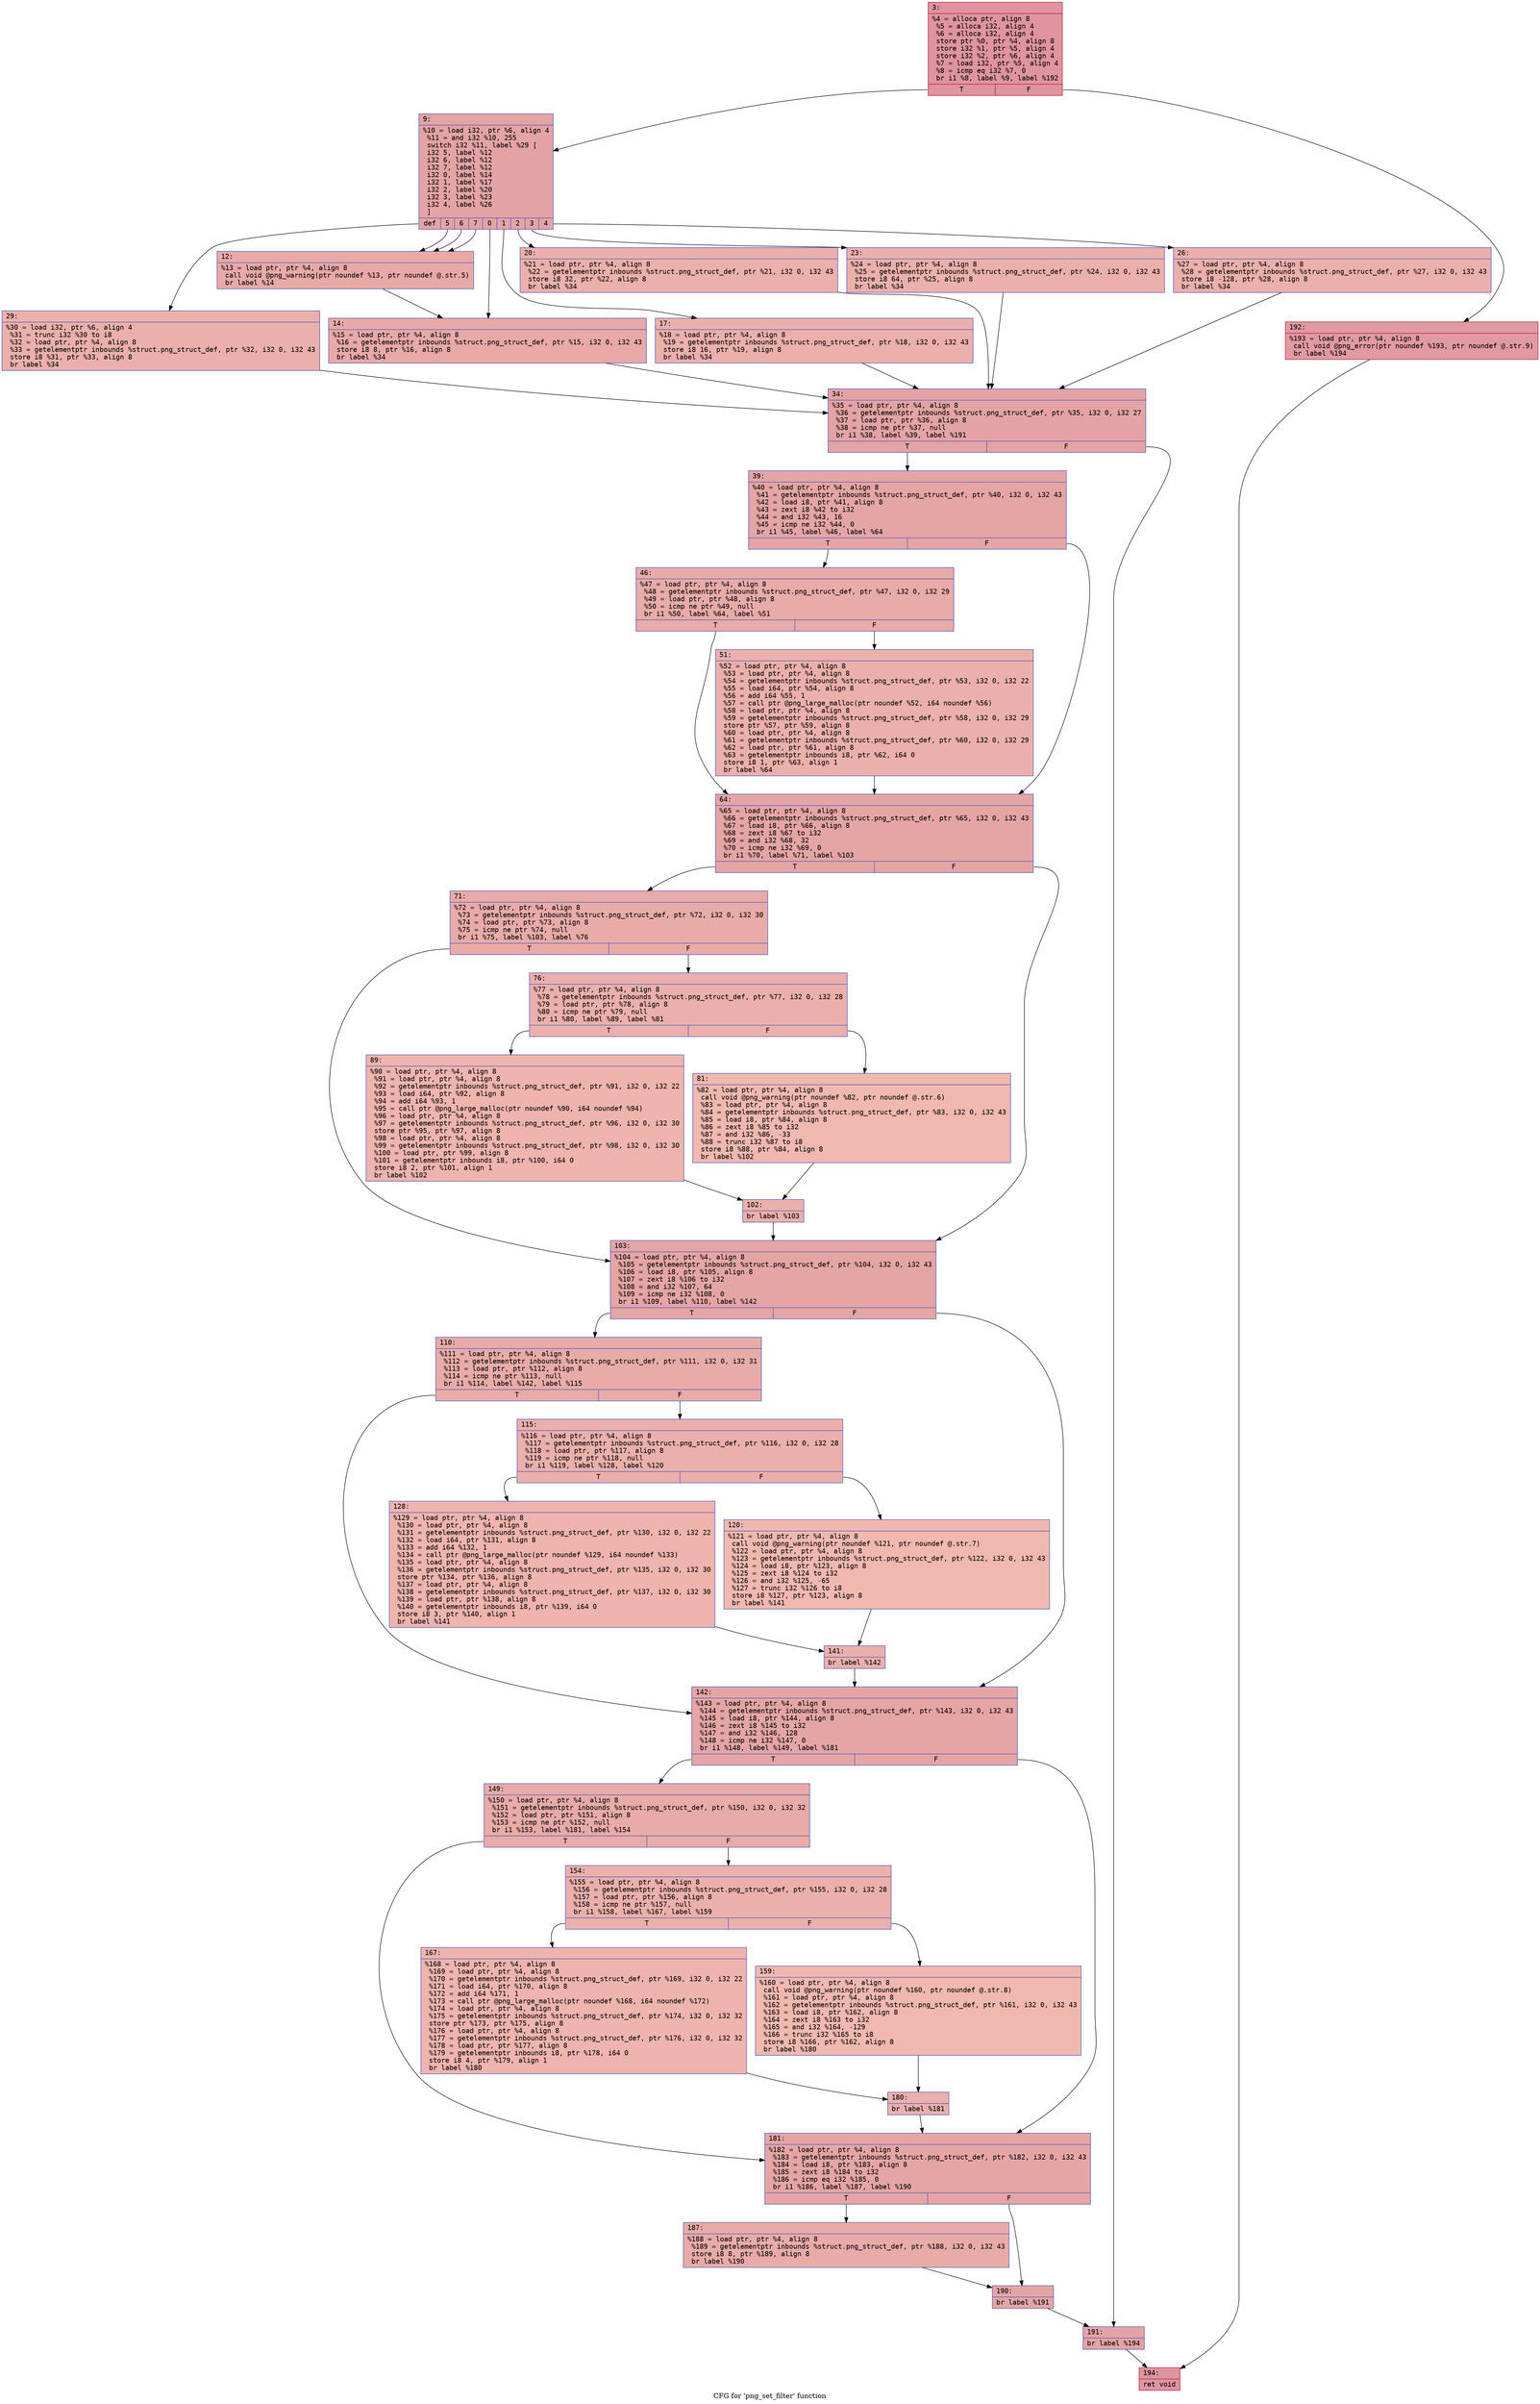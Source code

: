 digraph "CFG for 'png_set_filter' function" {
	label="CFG for 'png_set_filter' function";

	Node0x6000021dd590 [shape=record,color="#b70d28ff", style=filled, fillcolor="#b70d2870" fontname="Courier",label="{3:\l|  %4 = alloca ptr, align 8\l  %5 = alloca i32, align 4\l  %6 = alloca i32, align 4\l  store ptr %0, ptr %4, align 8\l  store i32 %1, ptr %5, align 4\l  store i32 %2, ptr %6, align 4\l  %7 = load i32, ptr %5, align 4\l  %8 = icmp eq i32 %7, 0\l  br i1 %8, label %9, label %192\l|{<s0>T|<s1>F}}"];
	Node0x6000021dd590:s0 -> Node0x6000021dd5e0[tooltip="3 -> 9\nProbability 37.50%" ];
	Node0x6000021dd590:s1 -> Node0x6000021de080[tooltip="3 -> 192\nProbability 62.50%" ];
	Node0x6000021dd5e0 [shape=record,color="#3d50c3ff", style=filled, fillcolor="#c32e3170" fontname="Courier",label="{9:\l|  %10 = load i32, ptr %6, align 4\l  %11 = and i32 %10, 255\l  switch i32 %11, label %29 [\l    i32 5, label %12\l    i32 6, label %12\l    i32 7, label %12\l    i32 0, label %14\l    i32 1, label %17\l    i32 2, label %20\l    i32 3, label %23\l    i32 4, label %26\l  ]\l|{<s0>def|<s1>5|<s2>6|<s3>7|<s4>0|<s5>1|<s6>2|<s7>3|<s8>4}}"];
	Node0x6000021dd5e0:s0 -> Node0x6000021dd810[tooltip="9 -> 29\nProbability 11.11%" ];
	Node0x6000021dd5e0:s1 -> Node0x6000021dd630[tooltip="9 -> 12\nProbability 33.33%" ];
	Node0x6000021dd5e0:s2 -> Node0x6000021dd630[tooltip="9 -> 12\nProbability 33.33%" ];
	Node0x6000021dd5e0:s3 -> Node0x6000021dd630[tooltip="9 -> 12\nProbability 33.33%" ];
	Node0x6000021dd5e0:s4 -> Node0x6000021dd680[tooltip="9 -> 14\nProbability 11.11%" ];
	Node0x6000021dd5e0:s5 -> Node0x6000021dd6d0[tooltip="9 -> 17\nProbability 11.11%" ];
	Node0x6000021dd5e0:s6 -> Node0x6000021dd720[tooltip="9 -> 20\nProbability 11.11%" ];
	Node0x6000021dd5e0:s7 -> Node0x6000021dd770[tooltip="9 -> 23\nProbability 11.11%" ];
	Node0x6000021dd5e0:s8 -> Node0x6000021dd7c0[tooltip="9 -> 26\nProbability 11.11%" ];
	Node0x6000021dd630 [shape=record,color="#3d50c3ff", style=filled, fillcolor="#ca3b3770" fontname="Courier",label="{12:\l|  %13 = load ptr, ptr %4, align 8\l  call void @png_warning(ptr noundef %13, ptr noundef @.str.5)\l  br label %14\l}"];
	Node0x6000021dd630 -> Node0x6000021dd680[tooltip="12 -> 14\nProbability 100.00%" ];
	Node0x6000021dd680 [shape=record,color="#3d50c3ff", style=filled, fillcolor="#ca3b3770" fontname="Courier",label="{14:\l|  %15 = load ptr, ptr %4, align 8\l  %16 = getelementptr inbounds %struct.png_struct_def, ptr %15, i32 0, i32 43\l  store i8 8, ptr %16, align 8\l  br label %34\l}"];
	Node0x6000021dd680 -> Node0x6000021dd860[tooltip="14 -> 34\nProbability 100.00%" ];
	Node0x6000021dd6d0 [shape=record,color="#3d50c3ff", style=filled, fillcolor="#d24b4070" fontname="Courier",label="{17:\l|  %18 = load ptr, ptr %4, align 8\l  %19 = getelementptr inbounds %struct.png_struct_def, ptr %18, i32 0, i32 43\l  store i8 16, ptr %19, align 8\l  br label %34\l}"];
	Node0x6000021dd6d0 -> Node0x6000021dd860[tooltip="17 -> 34\nProbability 100.00%" ];
	Node0x6000021dd720 [shape=record,color="#3d50c3ff", style=filled, fillcolor="#d24b4070" fontname="Courier",label="{20:\l|  %21 = load ptr, ptr %4, align 8\l  %22 = getelementptr inbounds %struct.png_struct_def, ptr %21, i32 0, i32 43\l  store i8 32, ptr %22, align 8\l  br label %34\l}"];
	Node0x6000021dd720 -> Node0x6000021dd860[tooltip="20 -> 34\nProbability 100.00%" ];
	Node0x6000021dd770 [shape=record,color="#3d50c3ff", style=filled, fillcolor="#d24b4070" fontname="Courier",label="{23:\l|  %24 = load ptr, ptr %4, align 8\l  %25 = getelementptr inbounds %struct.png_struct_def, ptr %24, i32 0, i32 43\l  store i8 64, ptr %25, align 8\l  br label %34\l}"];
	Node0x6000021dd770 -> Node0x6000021dd860[tooltip="23 -> 34\nProbability 100.00%" ];
	Node0x6000021dd7c0 [shape=record,color="#3d50c3ff", style=filled, fillcolor="#d24b4070" fontname="Courier",label="{26:\l|  %27 = load ptr, ptr %4, align 8\l  %28 = getelementptr inbounds %struct.png_struct_def, ptr %27, i32 0, i32 43\l  store i8 -128, ptr %28, align 8\l  br label %34\l}"];
	Node0x6000021dd7c0 -> Node0x6000021dd860[tooltip="26 -> 34\nProbability 100.00%" ];
	Node0x6000021dd810 [shape=record,color="#3d50c3ff", style=filled, fillcolor="#d24b4070" fontname="Courier",label="{29:\l|  %30 = load i32, ptr %6, align 4\l  %31 = trunc i32 %30 to i8\l  %32 = load ptr, ptr %4, align 8\l  %33 = getelementptr inbounds %struct.png_struct_def, ptr %32, i32 0, i32 43\l  store i8 %31, ptr %33, align 8\l  br label %34\l}"];
	Node0x6000021dd810 -> Node0x6000021dd860[tooltip="29 -> 34\nProbability 100.00%" ];
	Node0x6000021dd860 [shape=record,color="#3d50c3ff", style=filled, fillcolor="#c32e3170" fontname="Courier",label="{34:\l|  %35 = load ptr, ptr %4, align 8\l  %36 = getelementptr inbounds %struct.png_struct_def, ptr %35, i32 0, i32 27\l  %37 = load ptr, ptr %36, align 8\l  %38 = icmp ne ptr %37, null\l  br i1 %38, label %39, label %191\l|{<s0>T|<s1>F}}"];
	Node0x6000021dd860:s0 -> Node0x6000021dd8b0[tooltip="34 -> 39\nProbability 62.50%" ];
	Node0x6000021dd860:s1 -> Node0x6000021de030[tooltip="34 -> 191\nProbability 37.50%" ];
	Node0x6000021dd8b0 [shape=record,color="#3d50c3ff", style=filled, fillcolor="#c5333470" fontname="Courier",label="{39:\l|  %40 = load ptr, ptr %4, align 8\l  %41 = getelementptr inbounds %struct.png_struct_def, ptr %40, i32 0, i32 43\l  %42 = load i8, ptr %41, align 8\l  %43 = zext i8 %42 to i32\l  %44 = and i32 %43, 16\l  %45 = icmp ne i32 %44, 0\l  br i1 %45, label %46, label %64\l|{<s0>T|<s1>F}}"];
	Node0x6000021dd8b0:s0 -> Node0x6000021dd900[tooltip="39 -> 46\nProbability 50.00%" ];
	Node0x6000021dd8b0:s1 -> Node0x6000021dd9a0[tooltip="39 -> 64\nProbability 50.00%" ];
	Node0x6000021dd900 [shape=record,color="#3d50c3ff", style=filled, fillcolor="#cc403a70" fontname="Courier",label="{46:\l|  %47 = load ptr, ptr %4, align 8\l  %48 = getelementptr inbounds %struct.png_struct_def, ptr %47, i32 0, i32 29\l  %49 = load ptr, ptr %48, align 8\l  %50 = icmp ne ptr %49, null\l  br i1 %50, label %64, label %51\l|{<s0>T|<s1>F}}"];
	Node0x6000021dd900:s0 -> Node0x6000021dd9a0[tooltip="46 -> 64\nProbability 62.50%" ];
	Node0x6000021dd900:s1 -> Node0x6000021dd950[tooltip="46 -> 51\nProbability 37.50%" ];
	Node0x6000021dd950 [shape=record,color="#3d50c3ff", style=filled, fillcolor="#d24b4070" fontname="Courier",label="{51:\l|  %52 = load ptr, ptr %4, align 8\l  %53 = load ptr, ptr %4, align 8\l  %54 = getelementptr inbounds %struct.png_struct_def, ptr %53, i32 0, i32 22\l  %55 = load i64, ptr %54, align 8\l  %56 = add i64 %55, 1\l  %57 = call ptr @png_large_malloc(ptr noundef %52, i64 noundef %56)\l  %58 = load ptr, ptr %4, align 8\l  %59 = getelementptr inbounds %struct.png_struct_def, ptr %58, i32 0, i32 29\l  store ptr %57, ptr %59, align 8\l  %60 = load ptr, ptr %4, align 8\l  %61 = getelementptr inbounds %struct.png_struct_def, ptr %60, i32 0, i32 29\l  %62 = load ptr, ptr %61, align 8\l  %63 = getelementptr inbounds i8, ptr %62, i64 0\l  store i8 1, ptr %63, align 1\l  br label %64\l}"];
	Node0x6000021dd950 -> Node0x6000021dd9a0[tooltip="51 -> 64\nProbability 100.00%" ];
	Node0x6000021dd9a0 [shape=record,color="#3d50c3ff", style=filled, fillcolor="#c5333470" fontname="Courier",label="{64:\l|  %65 = load ptr, ptr %4, align 8\l  %66 = getelementptr inbounds %struct.png_struct_def, ptr %65, i32 0, i32 43\l  %67 = load i8, ptr %66, align 8\l  %68 = zext i8 %67 to i32\l  %69 = and i32 %68, 32\l  %70 = icmp ne i32 %69, 0\l  br i1 %70, label %71, label %103\l|{<s0>T|<s1>F}}"];
	Node0x6000021dd9a0:s0 -> Node0x6000021dd9f0[tooltip="64 -> 71\nProbability 50.00%" ];
	Node0x6000021dd9a0:s1 -> Node0x6000021ddb80[tooltip="64 -> 103\nProbability 50.00%" ];
	Node0x6000021dd9f0 [shape=record,color="#3d50c3ff", style=filled, fillcolor="#cc403a70" fontname="Courier",label="{71:\l|  %72 = load ptr, ptr %4, align 8\l  %73 = getelementptr inbounds %struct.png_struct_def, ptr %72, i32 0, i32 30\l  %74 = load ptr, ptr %73, align 8\l  %75 = icmp ne ptr %74, null\l  br i1 %75, label %103, label %76\l|{<s0>T|<s1>F}}"];
	Node0x6000021dd9f0:s0 -> Node0x6000021ddb80[tooltip="71 -> 103\nProbability 62.50%" ];
	Node0x6000021dd9f0:s1 -> Node0x6000021dda40[tooltip="71 -> 76\nProbability 37.50%" ];
	Node0x6000021dda40 [shape=record,color="#3d50c3ff", style=filled, fillcolor="#d24b4070" fontname="Courier",label="{76:\l|  %77 = load ptr, ptr %4, align 8\l  %78 = getelementptr inbounds %struct.png_struct_def, ptr %77, i32 0, i32 28\l  %79 = load ptr, ptr %78, align 8\l  %80 = icmp ne ptr %79, null\l  br i1 %80, label %89, label %81\l|{<s0>T|<s1>F}}"];
	Node0x6000021dda40:s0 -> Node0x6000021ddae0[tooltip="76 -> 89\nProbability 62.50%" ];
	Node0x6000021dda40:s1 -> Node0x6000021dda90[tooltip="76 -> 81\nProbability 37.50%" ];
	Node0x6000021dda90 [shape=record,color="#3d50c3ff", style=filled, fillcolor="#dc5d4a70" fontname="Courier",label="{81:\l|  %82 = load ptr, ptr %4, align 8\l  call void @png_warning(ptr noundef %82, ptr noundef @.str.6)\l  %83 = load ptr, ptr %4, align 8\l  %84 = getelementptr inbounds %struct.png_struct_def, ptr %83, i32 0, i32 43\l  %85 = load i8, ptr %84, align 8\l  %86 = zext i8 %85 to i32\l  %87 = and i32 %86, -33\l  %88 = trunc i32 %87 to i8\l  store i8 %88, ptr %84, align 8\l  br label %102\l}"];
	Node0x6000021dda90 -> Node0x6000021ddb30[tooltip="81 -> 102\nProbability 100.00%" ];
	Node0x6000021ddae0 [shape=record,color="#3d50c3ff", style=filled, fillcolor="#d8564670" fontname="Courier",label="{89:\l|  %90 = load ptr, ptr %4, align 8\l  %91 = load ptr, ptr %4, align 8\l  %92 = getelementptr inbounds %struct.png_struct_def, ptr %91, i32 0, i32 22\l  %93 = load i64, ptr %92, align 8\l  %94 = add i64 %93, 1\l  %95 = call ptr @png_large_malloc(ptr noundef %90, i64 noundef %94)\l  %96 = load ptr, ptr %4, align 8\l  %97 = getelementptr inbounds %struct.png_struct_def, ptr %96, i32 0, i32 30\l  store ptr %95, ptr %97, align 8\l  %98 = load ptr, ptr %4, align 8\l  %99 = getelementptr inbounds %struct.png_struct_def, ptr %98, i32 0, i32 30\l  %100 = load ptr, ptr %99, align 8\l  %101 = getelementptr inbounds i8, ptr %100, i64 0\l  store i8 2, ptr %101, align 1\l  br label %102\l}"];
	Node0x6000021ddae0 -> Node0x6000021ddb30[tooltip="89 -> 102\nProbability 100.00%" ];
	Node0x6000021ddb30 [shape=record,color="#3d50c3ff", style=filled, fillcolor="#d24b4070" fontname="Courier",label="{102:\l|  br label %103\l}"];
	Node0x6000021ddb30 -> Node0x6000021ddb80[tooltip="102 -> 103\nProbability 100.00%" ];
	Node0x6000021ddb80 [shape=record,color="#3d50c3ff", style=filled, fillcolor="#c5333470" fontname="Courier",label="{103:\l|  %104 = load ptr, ptr %4, align 8\l  %105 = getelementptr inbounds %struct.png_struct_def, ptr %104, i32 0, i32 43\l  %106 = load i8, ptr %105, align 8\l  %107 = zext i8 %106 to i32\l  %108 = and i32 %107, 64\l  %109 = icmp ne i32 %108, 0\l  br i1 %109, label %110, label %142\l|{<s0>T|<s1>F}}"];
	Node0x6000021ddb80:s0 -> Node0x6000021ddbd0[tooltip="103 -> 110\nProbability 50.00%" ];
	Node0x6000021ddb80:s1 -> Node0x6000021ddd60[tooltip="103 -> 142\nProbability 50.00%" ];
	Node0x6000021ddbd0 [shape=record,color="#3d50c3ff", style=filled, fillcolor="#cc403a70" fontname="Courier",label="{110:\l|  %111 = load ptr, ptr %4, align 8\l  %112 = getelementptr inbounds %struct.png_struct_def, ptr %111, i32 0, i32 31\l  %113 = load ptr, ptr %112, align 8\l  %114 = icmp ne ptr %113, null\l  br i1 %114, label %142, label %115\l|{<s0>T|<s1>F}}"];
	Node0x6000021ddbd0:s0 -> Node0x6000021ddd60[tooltip="110 -> 142\nProbability 62.50%" ];
	Node0x6000021ddbd0:s1 -> Node0x6000021ddc20[tooltip="110 -> 115\nProbability 37.50%" ];
	Node0x6000021ddc20 [shape=record,color="#3d50c3ff", style=filled, fillcolor="#d24b4070" fontname="Courier",label="{115:\l|  %116 = load ptr, ptr %4, align 8\l  %117 = getelementptr inbounds %struct.png_struct_def, ptr %116, i32 0, i32 28\l  %118 = load ptr, ptr %117, align 8\l  %119 = icmp ne ptr %118, null\l  br i1 %119, label %128, label %120\l|{<s0>T|<s1>F}}"];
	Node0x6000021ddc20:s0 -> Node0x6000021ddcc0[tooltip="115 -> 128\nProbability 62.50%" ];
	Node0x6000021ddc20:s1 -> Node0x6000021ddc70[tooltip="115 -> 120\nProbability 37.50%" ];
	Node0x6000021ddc70 [shape=record,color="#3d50c3ff", style=filled, fillcolor="#dc5d4a70" fontname="Courier",label="{120:\l|  %121 = load ptr, ptr %4, align 8\l  call void @png_warning(ptr noundef %121, ptr noundef @.str.7)\l  %122 = load ptr, ptr %4, align 8\l  %123 = getelementptr inbounds %struct.png_struct_def, ptr %122, i32 0, i32 43\l  %124 = load i8, ptr %123, align 8\l  %125 = zext i8 %124 to i32\l  %126 = and i32 %125, -65\l  %127 = trunc i32 %126 to i8\l  store i8 %127, ptr %123, align 8\l  br label %141\l}"];
	Node0x6000021ddc70 -> Node0x6000021ddd10[tooltip="120 -> 141\nProbability 100.00%" ];
	Node0x6000021ddcc0 [shape=record,color="#3d50c3ff", style=filled, fillcolor="#d8564670" fontname="Courier",label="{128:\l|  %129 = load ptr, ptr %4, align 8\l  %130 = load ptr, ptr %4, align 8\l  %131 = getelementptr inbounds %struct.png_struct_def, ptr %130, i32 0, i32 22\l  %132 = load i64, ptr %131, align 8\l  %133 = add i64 %132, 1\l  %134 = call ptr @png_large_malloc(ptr noundef %129, i64 noundef %133)\l  %135 = load ptr, ptr %4, align 8\l  %136 = getelementptr inbounds %struct.png_struct_def, ptr %135, i32 0, i32 30\l  store ptr %134, ptr %136, align 8\l  %137 = load ptr, ptr %4, align 8\l  %138 = getelementptr inbounds %struct.png_struct_def, ptr %137, i32 0, i32 30\l  %139 = load ptr, ptr %138, align 8\l  %140 = getelementptr inbounds i8, ptr %139, i64 0\l  store i8 3, ptr %140, align 1\l  br label %141\l}"];
	Node0x6000021ddcc0 -> Node0x6000021ddd10[tooltip="128 -> 141\nProbability 100.00%" ];
	Node0x6000021ddd10 [shape=record,color="#3d50c3ff", style=filled, fillcolor="#d24b4070" fontname="Courier",label="{141:\l|  br label %142\l}"];
	Node0x6000021ddd10 -> Node0x6000021ddd60[tooltip="141 -> 142\nProbability 100.00%" ];
	Node0x6000021ddd60 [shape=record,color="#3d50c3ff", style=filled, fillcolor="#c5333470" fontname="Courier",label="{142:\l|  %143 = load ptr, ptr %4, align 8\l  %144 = getelementptr inbounds %struct.png_struct_def, ptr %143, i32 0, i32 43\l  %145 = load i8, ptr %144, align 8\l  %146 = zext i8 %145 to i32\l  %147 = and i32 %146, 128\l  %148 = icmp ne i32 %147, 0\l  br i1 %148, label %149, label %181\l|{<s0>T|<s1>F}}"];
	Node0x6000021ddd60:s0 -> Node0x6000021dddb0[tooltip="142 -> 149\nProbability 50.00%" ];
	Node0x6000021ddd60:s1 -> Node0x6000021ddf40[tooltip="142 -> 181\nProbability 50.00%" ];
	Node0x6000021dddb0 [shape=record,color="#3d50c3ff", style=filled, fillcolor="#cc403a70" fontname="Courier",label="{149:\l|  %150 = load ptr, ptr %4, align 8\l  %151 = getelementptr inbounds %struct.png_struct_def, ptr %150, i32 0, i32 32\l  %152 = load ptr, ptr %151, align 8\l  %153 = icmp ne ptr %152, null\l  br i1 %153, label %181, label %154\l|{<s0>T|<s1>F}}"];
	Node0x6000021dddb0:s0 -> Node0x6000021ddf40[tooltip="149 -> 181\nProbability 62.50%" ];
	Node0x6000021dddb0:s1 -> Node0x6000021dde00[tooltip="149 -> 154\nProbability 37.50%" ];
	Node0x6000021dde00 [shape=record,color="#3d50c3ff", style=filled, fillcolor="#d24b4070" fontname="Courier",label="{154:\l|  %155 = load ptr, ptr %4, align 8\l  %156 = getelementptr inbounds %struct.png_struct_def, ptr %155, i32 0, i32 28\l  %157 = load ptr, ptr %156, align 8\l  %158 = icmp ne ptr %157, null\l  br i1 %158, label %167, label %159\l|{<s0>T|<s1>F}}"];
	Node0x6000021dde00:s0 -> Node0x6000021ddea0[tooltip="154 -> 167\nProbability 62.50%" ];
	Node0x6000021dde00:s1 -> Node0x6000021dde50[tooltip="154 -> 159\nProbability 37.50%" ];
	Node0x6000021dde50 [shape=record,color="#3d50c3ff", style=filled, fillcolor="#dc5d4a70" fontname="Courier",label="{159:\l|  %160 = load ptr, ptr %4, align 8\l  call void @png_warning(ptr noundef %160, ptr noundef @.str.8)\l  %161 = load ptr, ptr %4, align 8\l  %162 = getelementptr inbounds %struct.png_struct_def, ptr %161, i32 0, i32 43\l  %163 = load i8, ptr %162, align 8\l  %164 = zext i8 %163 to i32\l  %165 = and i32 %164, -129\l  %166 = trunc i32 %165 to i8\l  store i8 %166, ptr %162, align 8\l  br label %180\l}"];
	Node0x6000021dde50 -> Node0x6000021ddef0[tooltip="159 -> 180\nProbability 100.00%" ];
	Node0x6000021ddea0 [shape=record,color="#3d50c3ff", style=filled, fillcolor="#d8564670" fontname="Courier",label="{167:\l|  %168 = load ptr, ptr %4, align 8\l  %169 = load ptr, ptr %4, align 8\l  %170 = getelementptr inbounds %struct.png_struct_def, ptr %169, i32 0, i32 22\l  %171 = load i64, ptr %170, align 8\l  %172 = add i64 %171, 1\l  %173 = call ptr @png_large_malloc(ptr noundef %168, i64 noundef %172)\l  %174 = load ptr, ptr %4, align 8\l  %175 = getelementptr inbounds %struct.png_struct_def, ptr %174, i32 0, i32 32\l  store ptr %173, ptr %175, align 8\l  %176 = load ptr, ptr %4, align 8\l  %177 = getelementptr inbounds %struct.png_struct_def, ptr %176, i32 0, i32 32\l  %178 = load ptr, ptr %177, align 8\l  %179 = getelementptr inbounds i8, ptr %178, i64 0\l  store i8 4, ptr %179, align 1\l  br label %180\l}"];
	Node0x6000021ddea0 -> Node0x6000021ddef0[tooltip="167 -> 180\nProbability 100.00%" ];
	Node0x6000021ddef0 [shape=record,color="#3d50c3ff", style=filled, fillcolor="#d24b4070" fontname="Courier",label="{180:\l|  br label %181\l}"];
	Node0x6000021ddef0 -> Node0x6000021ddf40[tooltip="180 -> 181\nProbability 100.00%" ];
	Node0x6000021ddf40 [shape=record,color="#3d50c3ff", style=filled, fillcolor="#c5333470" fontname="Courier",label="{181:\l|  %182 = load ptr, ptr %4, align 8\l  %183 = getelementptr inbounds %struct.png_struct_def, ptr %182, i32 0, i32 43\l  %184 = load i8, ptr %183, align 8\l  %185 = zext i8 %184 to i32\l  %186 = icmp eq i32 %185, 0\l  br i1 %186, label %187, label %190\l|{<s0>T|<s1>F}}"];
	Node0x6000021ddf40:s0 -> Node0x6000021ddf90[tooltip="181 -> 187\nProbability 37.50%" ];
	Node0x6000021ddf40:s1 -> Node0x6000021ddfe0[tooltip="181 -> 190\nProbability 62.50%" ];
	Node0x6000021ddf90 [shape=record,color="#3d50c3ff", style=filled, fillcolor="#cc403a70" fontname="Courier",label="{187:\l|  %188 = load ptr, ptr %4, align 8\l  %189 = getelementptr inbounds %struct.png_struct_def, ptr %188, i32 0, i32 43\l  store i8 8, ptr %189, align 8\l  br label %190\l}"];
	Node0x6000021ddf90 -> Node0x6000021ddfe0[tooltip="187 -> 190\nProbability 100.00%" ];
	Node0x6000021ddfe0 [shape=record,color="#3d50c3ff", style=filled, fillcolor="#c5333470" fontname="Courier",label="{190:\l|  br label %191\l}"];
	Node0x6000021ddfe0 -> Node0x6000021de030[tooltip="190 -> 191\nProbability 100.00%" ];
	Node0x6000021de030 [shape=record,color="#3d50c3ff", style=filled, fillcolor="#c32e3170" fontname="Courier",label="{191:\l|  br label %194\l}"];
	Node0x6000021de030 -> Node0x6000021de0d0[tooltip="191 -> 194\nProbability 100.00%" ];
	Node0x6000021de080 [shape=record,color="#b70d28ff", style=filled, fillcolor="#bb1b2c70" fontname="Courier",label="{192:\l|  %193 = load ptr, ptr %4, align 8\l  call void @png_error(ptr noundef %193, ptr noundef @.str.9)\l  br label %194\l}"];
	Node0x6000021de080 -> Node0x6000021de0d0[tooltip="192 -> 194\nProbability 100.00%" ];
	Node0x6000021de0d0 [shape=record,color="#b70d28ff", style=filled, fillcolor="#b70d2870" fontname="Courier",label="{194:\l|  ret void\l}"];
}
